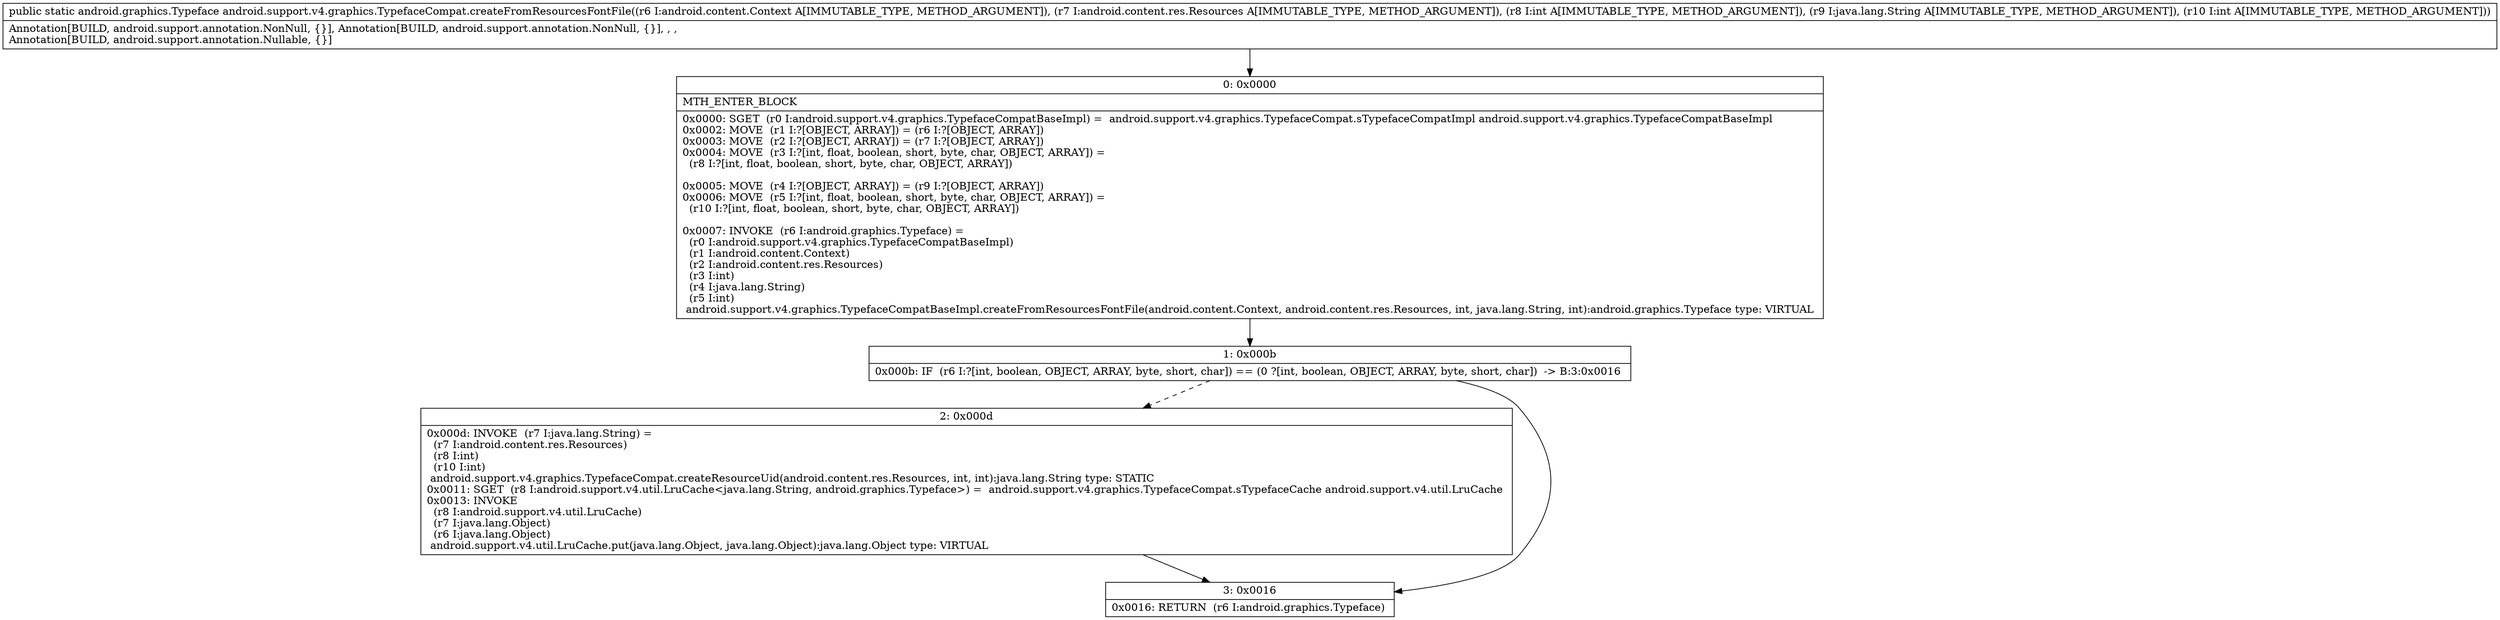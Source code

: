 digraph "CFG forandroid.support.v4.graphics.TypefaceCompat.createFromResourcesFontFile(Landroid\/content\/Context;Landroid\/content\/res\/Resources;ILjava\/lang\/String;I)Landroid\/graphics\/Typeface;" {
Node_0 [shape=record,label="{0\:\ 0x0000|MTH_ENTER_BLOCK\l|0x0000: SGET  (r0 I:android.support.v4.graphics.TypefaceCompatBaseImpl) =  android.support.v4.graphics.TypefaceCompat.sTypefaceCompatImpl android.support.v4.graphics.TypefaceCompatBaseImpl \l0x0002: MOVE  (r1 I:?[OBJECT, ARRAY]) = (r6 I:?[OBJECT, ARRAY]) \l0x0003: MOVE  (r2 I:?[OBJECT, ARRAY]) = (r7 I:?[OBJECT, ARRAY]) \l0x0004: MOVE  (r3 I:?[int, float, boolean, short, byte, char, OBJECT, ARRAY]) = \l  (r8 I:?[int, float, boolean, short, byte, char, OBJECT, ARRAY])\l \l0x0005: MOVE  (r4 I:?[OBJECT, ARRAY]) = (r9 I:?[OBJECT, ARRAY]) \l0x0006: MOVE  (r5 I:?[int, float, boolean, short, byte, char, OBJECT, ARRAY]) = \l  (r10 I:?[int, float, boolean, short, byte, char, OBJECT, ARRAY])\l \l0x0007: INVOKE  (r6 I:android.graphics.Typeface) = \l  (r0 I:android.support.v4.graphics.TypefaceCompatBaseImpl)\l  (r1 I:android.content.Context)\l  (r2 I:android.content.res.Resources)\l  (r3 I:int)\l  (r4 I:java.lang.String)\l  (r5 I:int)\l android.support.v4.graphics.TypefaceCompatBaseImpl.createFromResourcesFontFile(android.content.Context, android.content.res.Resources, int, java.lang.String, int):android.graphics.Typeface type: VIRTUAL \l}"];
Node_1 [shape=record,label="{1\:\ 0x000b|0x000b: IF  (r6 I:?[int, boolean, OBJECT, ARRAY, byte, short, char]) == (0 ?[int, boolean, OBJECT, ARRAY, byte, short, char])  \-\> B:3:0x0016 \l}"];
Node_2 [shape=record,label="{2\:\ 0x000d|0x000d: INVOKE  (r7 I:java.lang.String) = \l  (r7 I:android.content.res.Resources)\l  (r8 I:int)\l  (r10 I:int)\l android.support.v4.graphics.TypefaceCompat.createResourceUid(android.content.res.Resources, int, int):java.lang.String type: STATIC \l0x0011: SGET  (r8 I:android.support.v4.util.LruCache\<java.lang.String, android.graphics.Typeface\>) =  android.support.v4.graphics.TypefaceCompat.sTypefaceCache android.support.v4.util.LruCache \l0x0013: INVOKE  \l  (r8 I:android.support.v4.util.LruCache)\l  (r7 I:java.lang.Object)\l  (r6 I:java.lang.Object)\l android.support.v4.util.LruCache.put(java.lang.Object, java.lang.Object):java.lang.Object type: VIRTUAL \l}"];
Node_3 [shape=record,label="{3\:\ 0x0016|0x0016: RETURN  (r6 I:android.graphics.Typeface) \l}"];
MethodNode[shape=record,label="{public static android.graphics.Typeface android.support.v4.graphics.TypefaceCompat.createFromResourcesFontFile((r6 I:android.content.Context A[IMMUTABLE_TYPE, METHOD_ARGUMENT]), (r7 I:android.content.res.Resources A[IMMUTABLE_TYPE, METHOD_ARGUMENT]), (r8 I:int A[IMMUTABLE_TYPE, METHOD_ARGUMENT]), (r9 I:java.lang.String A[IMMUTABLE_TYPE, METHOD_ARGUMENT]), (r10 I:int A[IMMUTABLE_TYPE, METHOD_ARGUMENT]))  | Annotation[BUILD, android.support.annotation.NonNull, \{\}], Annotation[BUILD, android.support.annotation.NonNull, \{\}], , , \lAnnotation[BUILD, android.support.annotation.Nullable, \{\}]\l}"];
MethodNode -> Node_0;
Node_0 -> Node_1;
Node_1 -> Node_2[style=dashed];
Node_1 -> Node_3;
Node_2 -> Node_3;
}

